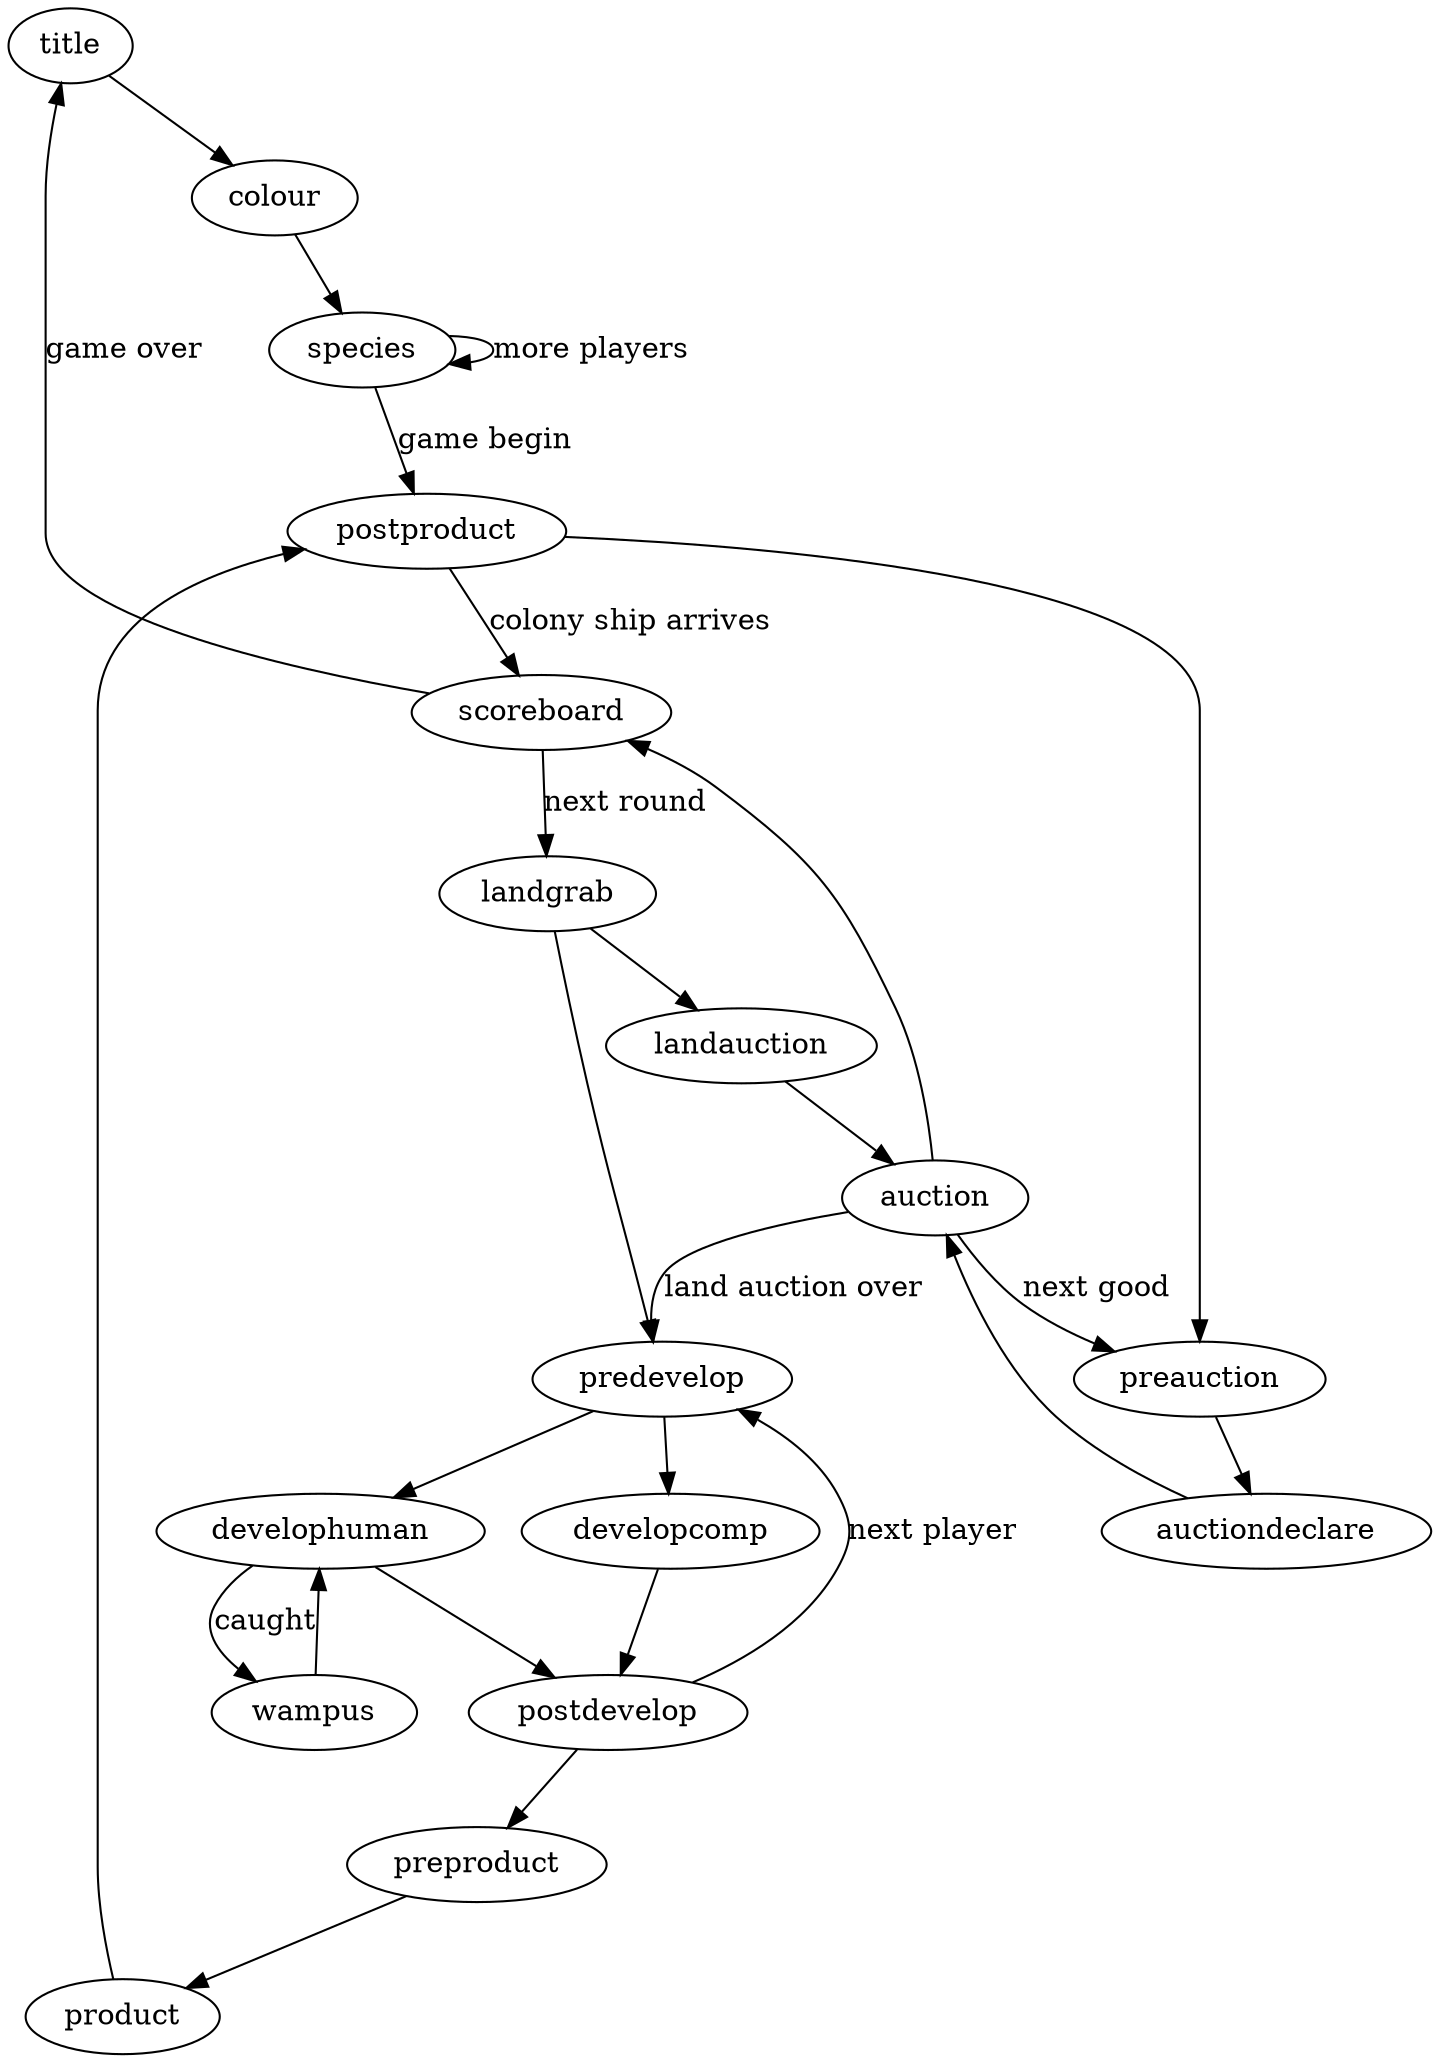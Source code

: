 /* dot stages.dot -Tpng -o stages.png */
digraph stages {
	/* title -> title [label="toggle controller (fire)"];
	title -> title [label="difficulty (l/r)"];
	title -> colour [label="begin (all up)"]; */
	title -> colour;
	colour -> species;
	species -> species [label="more players"];/* MULE goes back to colour */
	species -> postproduct [label="game begin"];/* MULE has confirm stage */
	postproduct -> scoreboard [label="colony ship arrives"];
	scoreboard -> title [label="game over"];
	scoreboard -> landgrab [label="next round"];
	landgrab -> landauction;
	landauction -> auction;
	auction -> predevelop [label="land auction over"];
	landgrab -> predevelop;
	predevelop -> develophuman;
	develophuman -> wampus [label="caught"];
	wampus -> develophuman;
	develophuman -> postdevelop;
	predevelop -> developcomp;
	developcomp -> postdevelop;
	postdevelop -> predevelop [label="next player"];
	postdevelop -> preproduct;
	preproduct -> product;
	product -> postproduct;
	postproduct -> preauction;
	preauction -> auctiondeclare;
	auctiondeclare -> auction;
	auction -> preauction [label="next good"];
	auction -> scoreboard;
}
